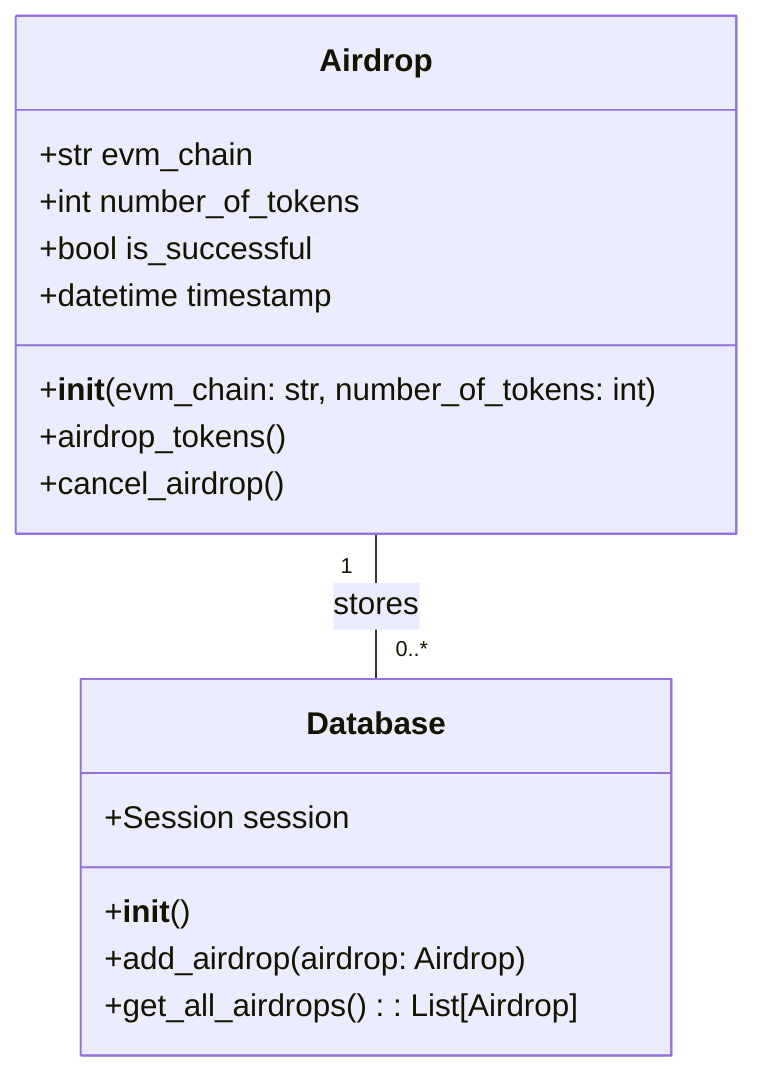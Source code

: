 classDiagram
    class Airdrop{
        +str evm_chain
        +int number_of_tokens
        +bool is_successful
        +datetime timestamp
        +__init__(evm_chain: str, number_of_tokens: int)
        +airdrop_tokens()
        +cancel_airdrop()
    }
    class Database{
        +Session session
        +__init__()
        +add_airdrop(airdrop: Airdrop)
        +get_all_airdrops() : List[Airdrop]
    }
    Airdrop "1" -- "0..*" Database: stores
